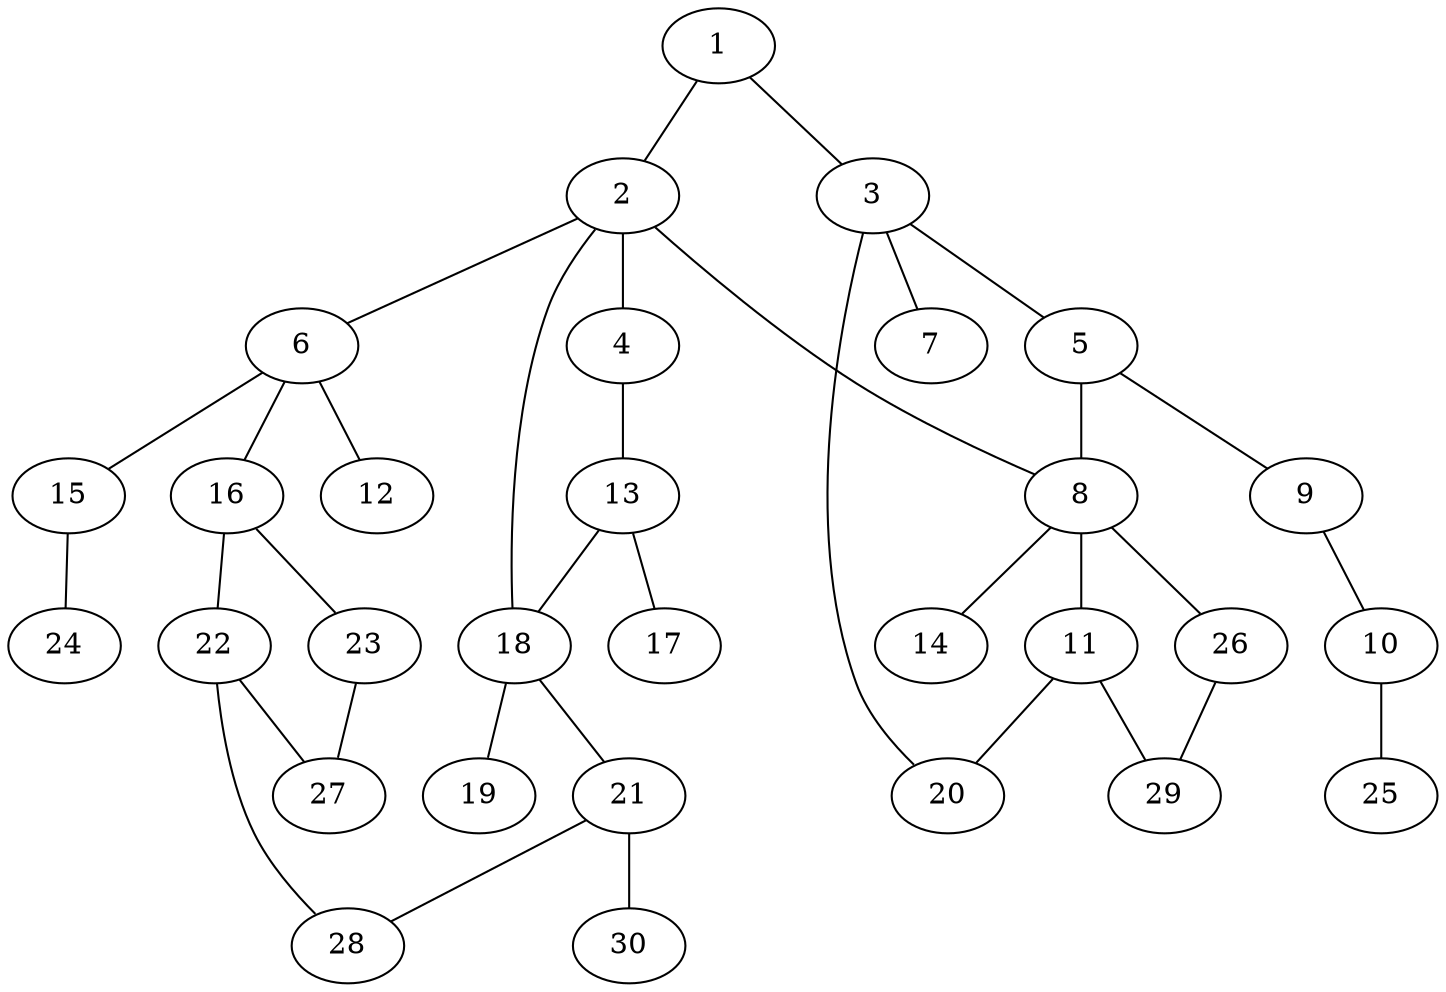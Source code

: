 graph graphname {1--2
1--3
2--4
2--6
2--8
2--18
3--5
3--7
3--20
4--13
5--8
5--9
6--12
6--15
6--16
8--11
8--14
8--26
9--10
10--25
11--20
11--29
13--17
13--18
15--24
16--22
16--23
18--19
18--21
21--28
21--30
22--27
22--28
23--27
26--29
}